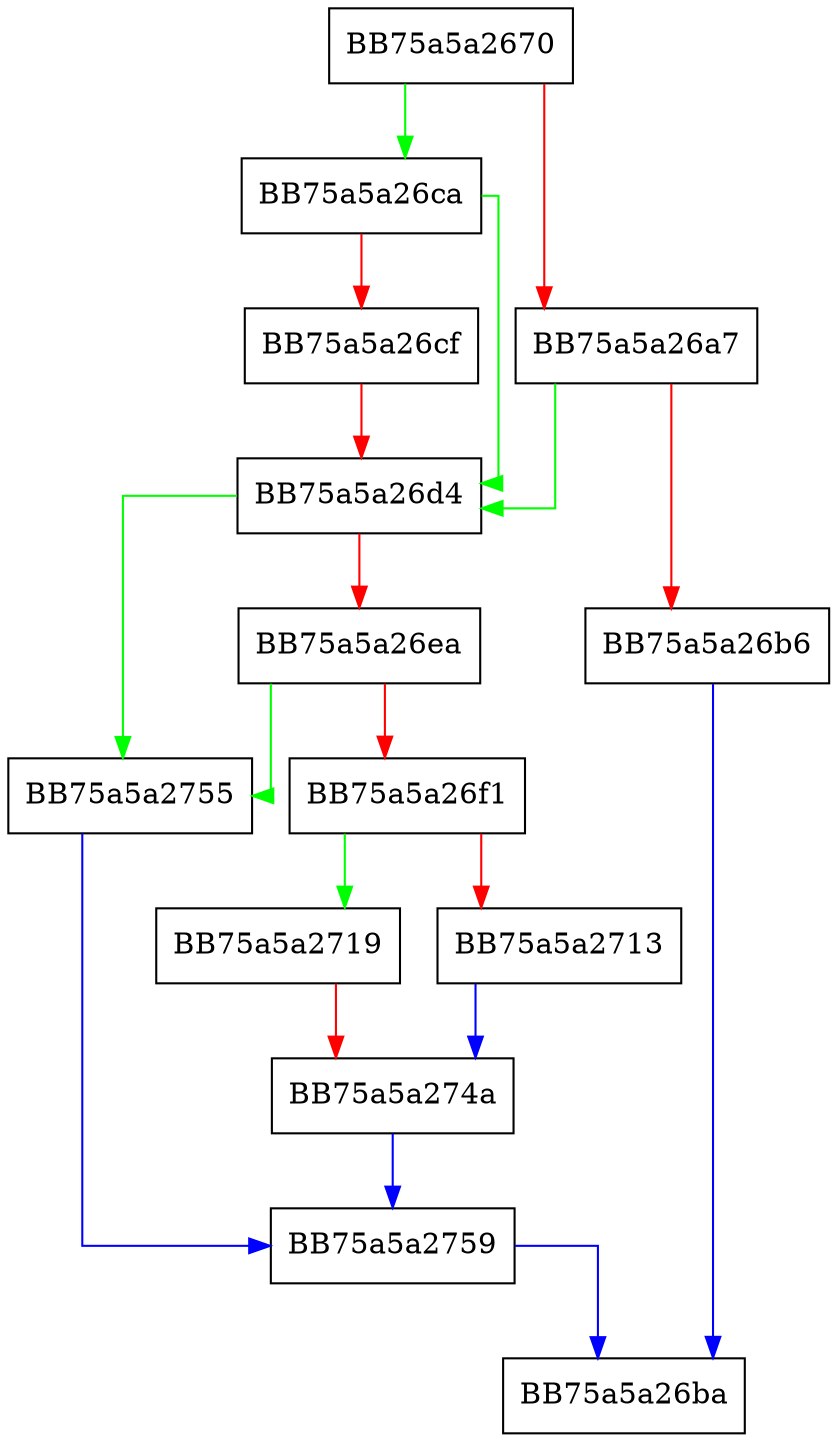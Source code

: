 digraph IsMine {
  node [shape="box"];
  graph [splines=ortho];
  BB75a5a2670 -> BB75a5a26ca [color="green"];
  BB75a5a2670 -> BB75a5a26a7 [color="red"];
  BB75a5a26a7 -> BB75a5a26d4 [color="green"];
  BB75a5a26a7 -> BB75a5a26b6 [color="red"];
  BB75a5a26b6 -> BB75a5a26ba [color="blue"];
  BB75a5a26ca -> BB75a5a26d4 [color="green"];
  BB75a5a26ca -> BB75a5a26cf [color="red"];
  BB75a5a26cf -> BB75a5a26d4 [color="red"];
  BB75a5a26d4 -> BB75a5a2755 [color="green"];
  BB75a5a26d4 -> BB75a5a26ea [color="red"];
  BB75a5a26ea -> BB75a5a2755 [color="green"];
  BB75a5a26ea -> BB75a5a26f1 [color="red"];
  BB75a5a26f1 -> BB75a5a2719 [color="green"];
  BB75a5a26f1 -> BB75a5a2713 [color="red"];
  BB75a5a2713 -> BB75a5a274a [color="blue"];
  BB75a5a2719 -> BB75a5a274a [color="red"];
  BB75a5a274a -> BB75a5a2759 [color="blue"];
  BB75a5a2755 -> BB75a5a2759 [color="blue"];
  BB75a5a2759 -> BB75a5a26ba [color="blue"];
}